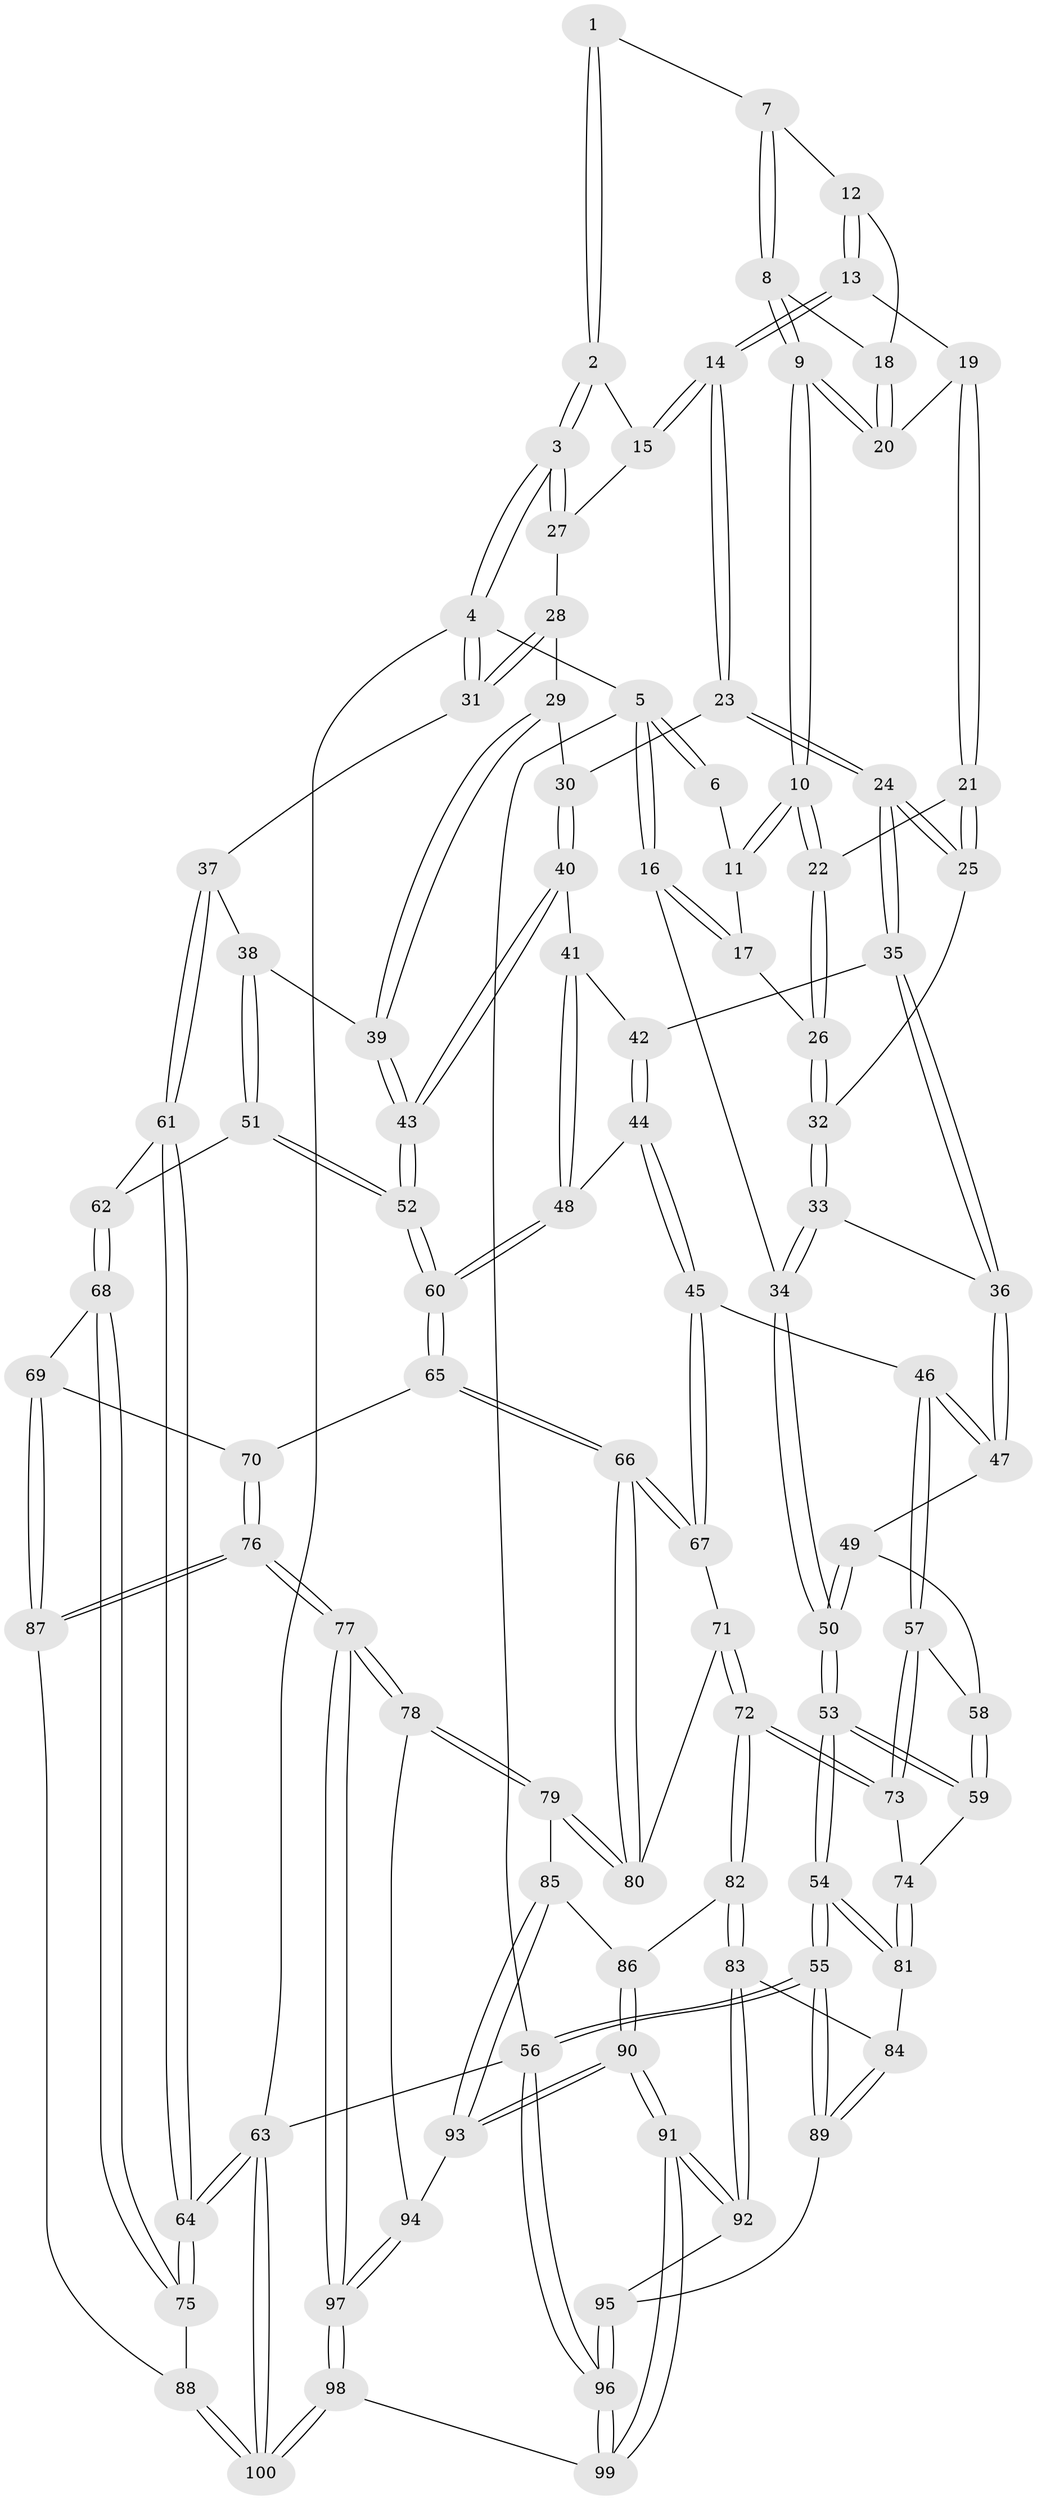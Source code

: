 // Generated by graph-tools (version 1.1) at 2025/17/03/09/25 04:17:02]
// undirected, 100 vertices, 247 edges
graph export_dot {
graph [start="1"]
  node [color=gray90,style=filled];
  1 [pos="+0.3130017213574424+0"];
  2 [pos="+0.6612459570697595+0"];
  3 [pos="+1+0"];
  4 [pos="+1+0"];
  5 [pos="+0+0"];
  6 [pos="+0.31220331109160465+0"];
  7 [pos="+0.3190358451037137+0"];
  8 [pos="+0.3154443927559724+0.06952483354173726"];
  9 [pos="+0.27359958773770593+0.1384300297444388"];
  10 [pos="+0.2692309475697824+0.1446330388443381"];
  11 [pos="+0.2279550901863603+0.03422425499211009"];
  12 [pos="+0.42016340092828836+0.023639151865357335"];
  13 [pos="+0.46083478849798004+0.08299081956553292"];
  14 [pos="+0.6068780189837256+0.09070329553618242"];
  15 [pos="+0.6106431012612188+0.08207382404770984"];
  16 [pos="+0+0"];
  17 [pos="+0.12287371401212628+0.09752273038872113"];
  18 [pos="+0.3549881738418875+0.07964576437366648"];
  19 [pos="+0.4224104204404792+0.1160491726736206"];
  20 [pos="+0.39960211702052784+0.10640484416979178"];
  21 [pos="+0.4033276622442369+0.16742358986249675"];
  22 [pos="+0.26245912268767974+0.16254056668403297"];
  23 [pos="+0.6213158960757419+0.22637827073869032"];
  24 [pos="+0.49563596607961385+0.2906501562251603"];
  25 [pos="+0.43903285063302555+0.24875596418847035"];
  26 [pos="+0.2539557462695722+0.1710599414205449"];
  27 [pos="+0.7249301221348851+0.08865248805192176"];
  28 [pos="+0.8978311768427839+0.10637247152613934"];
  29 [pos="+0.6962898113524202+0.2596535238827209"];
  30 [pos="+0.6680294918422789+0.2582553389945124"];
  31 [pos="+1+0"];
  32 [pos="+0.24660201021185604+0.2621782201477281"];
  33 [pos="+0.22940791535310784+0.29704253206352826"];
  34 [pos="+0+0.2616015439088548"];
  35 [pos="+0.46778423795601914+0.35740192671553656"];
  36 [pos="+0.2752596573213454+0.4194430568015699"];
  37 [pos="+1+0.37586640438071117"];
  38 [pos="+0.9790160515623815+0.3811659832195809"];
  39 [pos="+0.8179075909197709+0.32786974733759394"];
  40 [pos="+0.6620262325940431+0.5075943473311635"];
  41 [pos="+0.553751871639014+0.46507210310871006"];
  42 [pos="+0.47659206637669294+0.3769073584122764"];
  43 [pos="+0.6747906443186223+0.5273013298721805"];
  44 [pos="+0.41760761971432797+0.5690634570396504"];
  45 [pos="+0.3824563194537246+0.579318190739285"];
  46 [pos="+0.3448738803288895+0.5656915834682588"];
  47 [pos="+0.2744213629915499+0.42250262155847185"];
  48 [pos="+0.43321467552472215+0.5693799029254737"];
  49 [pos="+0.12414819431714022+0.5012414068273311"];
  50 [pos="+0+0.3258163102700845"];
  51 [pos="+0.7133077896183325+0.5410450595021407"];
  52 [pos="+0.6830999443521274+0.5444307090512551"];
  53 [pos="+0+0.6723513216705687"];
  54 [pos="+0+0.8567417187898017"];
  55 [pos="+0+0.9702261172137077"];
  56 [pos="+0+1"];
  57 [pos="+0.2685258386814672+0.6344225991294845"];
  58 [pos="+0.124389817663809+0.5181714157075774"];
  59 [pos="+0.09552037406949829+0.6343877032758841"];
  60 [pos="+0.638177018699585+0.6589973265637253"];
  61 [pos="+1+0.5772531496036576"];
  62 [pos="+0.8557470752774443+0.6087482871397217"];
  63 [pos="+1+1"];
  64 [pos="+1+0.7572902267882351"];
  65 [pos="+0.63844176971075+0.6696111627881148"];
  66 [pos="+0.5186549811515431+0.7499330239164637"];
  67 [pos="+0.40324855774740576+0.6680154006288194"];
  68 [pos="+0.8046060609387697+0.7499677304723403"];
  69 [pos="+0.7664549493577758+0.7607376649196071"];
  70 [pos="+0.6434818598768361+0.6756798638095571"];
  71 [pos="+0.3422902863224414+0.7679668054619425"];
  72 [pos="+0.30354140584136935+0.7921547698995121"];
  73 [pos="+0.2210432598526731+0.7174451488096291"];
  74 [pos="+0.16665350298216736+0.721327875027693"];
  75 [pos="+1+0.7720437992058298"];
  76 [pos="+0.6210582641667414+0.9537175620992041"];
  77 [pos="+0.6180327843136737+0.9567860590562849"];
  78 [pos="+0.5531761843220665+0.8998734045791895"];
  79 [pos="+0.49906382709025976+0.8177577364569282"];
  80 [pos="+0.503295532726013+0.7791290816697933"];
  81 [pos="+0.16397149195137117+0.7249403779583535"];
  82 [pos="+0.3039592540405586+0.7954460837797529"];
  83 [pos="+0.24147136933878402+0.892111506312502"];
  84 [pos="+0.13393289333061079+0.821896881813257"];
  85 [pos="+0.4308754735132238+0.8630572274935006"];
  86 [pos="+0.3260317998661125+0.8191498958149477"];
  87 [pos="+0.7648598373510074+0.8840624607220701"];
  88 [pos="+0.8177559516686779+0.9229321812203606"];
  89 [pos="+0.08785987921550824+0.8767429919658838"];
  90 [pos="+0.3662651748548025+0.9934899127879052"];
  91 [pos="+0.30273358825239177+1"];
  92 [pos="+0.2321561408726396+0.949709441685997"];
  93 [pos="+0.4182488627072397+0.9388550064803444"];
  94 [pos="+0.4291403964507676+0.9390503435956449"];
  95 [pos="+0.13120922692623574+0.9139981968617418"];
  96 [pos="+0.06716349464342324+1"];
  97 [pos="+0.6087162638319283+1"];
  98 [pos="+0.6013061247431296+1"];
  99 [pos="+0.2996521930792041+1"];
  100 [pos="+1+1"];
  1 -- 2;
  1 -- 2;
  1 -- 7;
  2 -- 3;
  2 -- 3;
  2 -- 15;
  3 -- 4;
  3 -- 4;
  3 -- 27;
  3 -- 27;
  4 -- 5;
  4 -- 31;
  4 -- 31;
  4 -- 63;
  5 -- 6;
  5 -- 6;
  5 -- 16;
  5 -- 16;
  5 -- 56;
  6 -- 11;
  7 -- 8;
  7 -- 8;
  7 -- 12;
  8 -- 9;
  8 -- 9;
  8 -- 18;
  9 -- 10;
  9 -- 10;
  9 -- 20;
  9 -- 20;
  10 -- 11;
  10 -- 11;
  10 -- 22;
  10 -- 22;
  11 -- 17;
  12 -- 13;
  12 -- 13;
  12 -- 18;
  13 -- 14;
  13 -- 14;
  13 -- 19;
  14 -- 15;
  14 -- 15;
  14 -- 23;
  14 -- 23;
  15 -- 27;
  16 -- 17;
  16 -- 17;
  16 -- 34;
  17 -- 26;
  18 -- 20;
  18 -- 20;
  19 -- 20;
  19 -- 21;
  19 -- 21;
  21 -- 22;
  21 -- 25;
  21 -- 25;
  22 -- 26;
  22 -- 26;
  23 -- 24;
  23 -- 24;
  23 -- 30;
  24 -- 25;
  24 -- 25;
  24 -- 35;
  24 -- 35;
  25 -- 32;
  26 -- 32;
  26 -- 32;
  27 -- 28;
  28 -- 29;
  28 -- 31;
  28 -- 31;
  29 -- 30;
  29 -- 39;
  29 -- 39;
  30 -- 40;
  30 -- 40;
  31 -- 37;
  32 -- 33;
  32 -- 33;
  33 -- 34;
  33 -- 34;
  33 -- 36;
  34 -- 50;
  34 -- 50;
  35 -- 36;
  35 -- 36;
  35 -- 42;
  36 -- 47;
  36 -- 47;
  37 -- 38;
  37 -- 61;
  37 -- 61;
  38 -- 39;
  38 -- 51;
  38 -- 51;
  39 -- 43;
  39 -- 43;
  40 -- 41;
  40 -- 43;
  40 -- 43;
  41 -- 42;
  41 -- 48;
  41 -- 48;
  42 -- 44;
  42 -- 44;
  43 -- 52;
  43 -- 52;
  44 -- 45;
  44 -- 45;
  44 -- 48;
  45 -- 46;
  45 -- 67;
  45 -- 67;
  46 -- 47;
  46 -- 47;
  46 -- 57;
  46 -- 57;
  47 -- 49;
  48 -- 60;
  48 -- 60;
  49 -- 50;
  49 -- 50;
  49 -- 58;
  50 -- 53;
  50 -- 53;
  51 -- 52;
  51 -- 52;
  51 -- 62;
  52 -- 60;
  52 -- 60;
  53 -- 54;
  53 -- 54;
  53 -- 59;
  53 -- 59;
  54 -- 55;
  54 -- 55;
  54 -- 81;
  54 -- 81;
  55 -- 56;
  55 -- 56;
  55 -- 89;
  55 -- 89;
  56 -- 96;
  56 -- 96;
  56 -- 63;
  57 -- 58;
  57 -- 73;
  57 -- 73;
  58 -- 59;
  58 -- 59;
  59 -- 74;
  60 -- 65;
  60 -- 65;
  61 -- 62;
  61 -- 64;
  61 -- 64;
  62 -- 68;
  62 -- 68;
  63 -- 64;
  63 -- 64;
  63 -- 100;
  63 -- 100;
  64 -- 75;
  64 -- 75;
  65 -- 66;
  65 -- 66;
  65 -- 70;
  66 -- 67;
  66 -- 67;
  66 -- 80;
  66 -- 80;
  67 -- 71;
  68 -- 69;
  68 -- 75;
  68 -- 75;
  69 -- 70;
  69 -- 87;
  69 -- 87;
  70 -- 76;
  70 -- 76;
  71 -- 72;
  71 -- 72;
  71 -- 80;
  72 -- 73;
  72 -- 73;
  72 -- 82;
  72 -- 82;
  73 -- 74;
  74 -- 81;
  74 -- 81;
  75 -- 88;
  76 -- 77;
  76 -- 77;
  76 -- 87;
  76 -- 87;
  77 -- 78;
  77 -- 78;
  77 -- 97;
  77 -- 97;
  78 -- 79;
  78 -- 79;
  78 -- 94;
  79 -- 80;
  79 -- 80;
  79 -- 85;
  81 -- 84;
  82 -- 83;
  82 -- 83;
  82 -- 86;
  83 -- 84;
  83 -- 92;
  83 -- 92;
  84 -- 89;
  84 -- 89;
  85 -- 86;
  85 -- 93;
  85 -- 93;
  86 -- 90;
  86 -- 90;
  87 -- 88;
  88 -- 100;
  88 -- 100;
  89 -- 95;
  90 -- 91;
  90 -- 91;
  90 -- 93;
  90 -- 93;
  91 -- 92;
  91 -- 92;
  91 -- 99;
  91 -- 99;
  92 -- 95;
  93 -- 94;
  94 -- 97;
  94 -- 97;
  95 -- 96;
  95 -- 96;
  96 -- 99;
  96 -- 99;
  97 -- 98;
  97 -- 98;
  98 -- 99;
  98 -- 100;
  98 -- 100;
}
